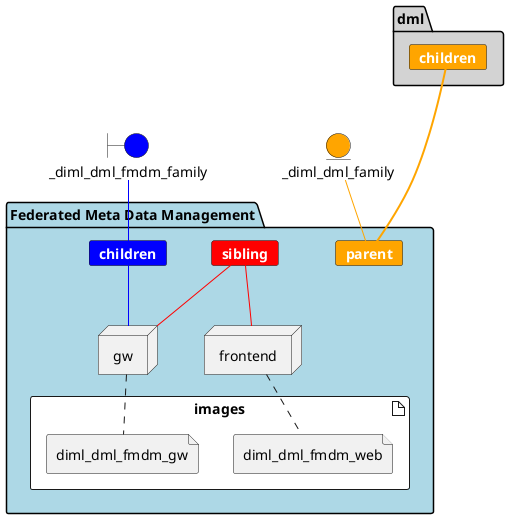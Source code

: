 @startuml


boundary _diml_dml_fmdm_family #blue


entity _diml_dml_family #orange


package  "Federated Meta Data Management"  #lightblue {
    card children #blue [
        <b><color:white>children</color></b>
    ]
    
    _diml_dml_fmdm_family -[#blue]- children
    
    
    card sibling #red [
        <b><color:white>sibling</color></b>
    ]
    
    
    card parent #orange [
        <b><color:white>parent</color></b>
    ]
    
    
    _diml_dml_family -[#orange]- parent
    
    artifact images #ffffff {
        
        file diml_dml_fmdm_web
        
        file diml_dml_fmdm_gw
        
    }

    node frontend
    frontend .. diml_dml_fmdm_web
    
        sibling -[#red]- frontend
    

    node gw
    gw .. diml_dml_fmdm_gw
    
        children -[#blue]- gw
    
        sibling -[#red]- gw
    




    
}




package dml #lightgray {
    card dmlchildren #orange [
        <b><color:white>children</color></b>
    ]
    dmlchildren ==[#orange]= parent
}


@enduml

